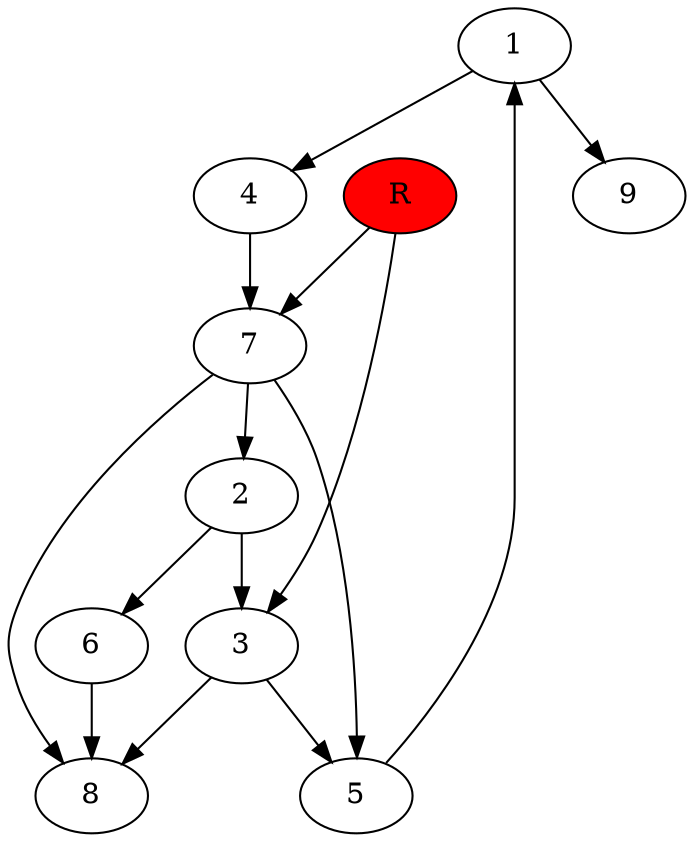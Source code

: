 digraph prb26558 {
	1
	2
	3
	4
	5
	6
	7
	8
	R [fillcolor="#ff0000" style=filled]
	1 -> 4
	1 -> 9
	2 -> 3
	2 -> 6
	3 -> 5
	3 -> 8
	4 -> 7
	5 -> 1
	6 -> 8
	7 -> 2
	7 -> 5
	7 -> 8
	R -> 3
	R -> 7
}
